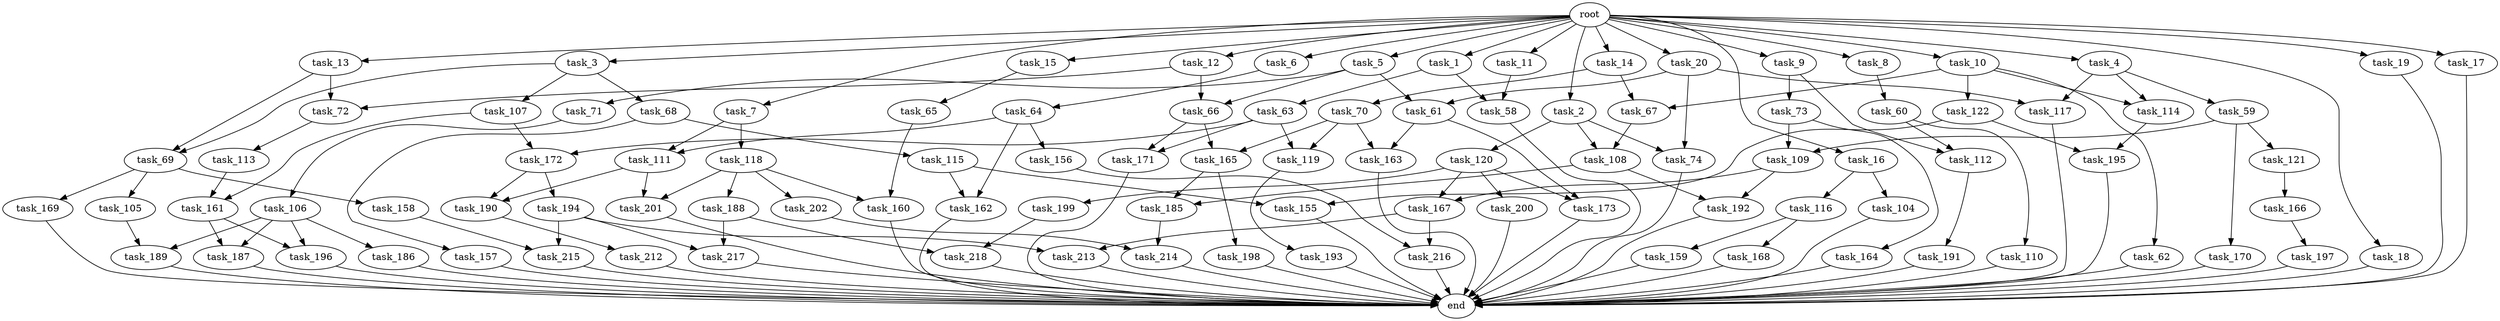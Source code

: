 digraph G {
  task_116 [size="34359738368.000000"];
  task_105 [size="695784701952.000000"];
  task_163 [size="558345748480.000000"];
  task_15 [size="1024.000000"];
  task_212 [size="858993459200.000000"];
  task_169 [size="695784701952.000000"];
  task_161 [size="833223655424.000000"];
  end [size="0.000000"];
  task_7 [size="1024.000000"];
  task_104 [size="34359738368.000000"];
  task_119 [size="687194767360.000000"];
  task_191 [size="309237645312.000000"];
  task_166 [size="309237645312.000000"];
  task_214 [size="111669149696.000000"];
  task_106 [size="214748364800.000000"];
  task_117 [size="996432412672.000000"];
  task_155 [size="687194767360.000000"];
  task_9 [size="1024.000000"];
  task_196 [size="970662608896.000000"];
  task_216 [size="68719476736.000000"];
  task_112 [size="970662608896.000000"];
  task_185 [size="996432412672.000000"];
  task_59 [size="858993459200.000000"];
  task_121 [size="137438953472.000000"];
  task_164 [size="549755813888.000000"];
  task_217 [size="1116691496960.000000"];
  task_73 [size="549755813888.000000"];
  task_172 [size="1245540515840.000000"];
  task_198 [size="858993459200.000000"];
  task_65 [size="34359738368.000000"];
  task_118 [size="858993459200.000000"];
  task_18 [size="1024.000000"];
  task_188 [size="214748364800.000000"];
  task_63 [size="309237645312.000000"];
  task_68 [size="214748364800.000000"];
  task_115 [size="695784701952.000000"];
  task_58 [size="1168231104512.000000"];
  task_160 [size="249108103168.000000"];
  task_190 [size="1554778161152.000000"];
  task_61 [size="171798691840.000000"];
  task_64 [size="34359738368.000000"];
  task_156 [size="549755813888.000000"];
  task_167 [size="292057776128.000000"];
  task_1 [size="1024.000000"];
  task_159 [size="34359738368.000000"];
  task_165 [size="171798691840.000000"];
  task_157 [size="695784701952.000000"];
  task_109 [size="687194767360.000000"];
  task_201 [size="910533066752.000000"];
  task_189 [size="841813590016.000000"];
  task_69 [size="1073741824000.000000"];
  task_171 [size="584115552256.000000"];
  task_162 [size="687194767360.000000"];
  task_20 [size="1024.000000"];
  task_194 [size="858993459200.000000"];
  task_62 [size="549755813888.000000"];
  task_66 [size="171798691840.000000"];
  task_19 [size="1024.000000"];
  task_213 [size="730144440320.000000"];
  task_195 [size="1245540515840.000000"];
  task_173 [size="635655159808.000000"];
  task_192 [size="214748364800.000000"];
  task_11 [size="1024.000000"];
  task_4 [size="1024.000000"];
  task_60 [size="420906795008.000000"];
  task_10 [size="1024.000000"];
  task_193 [size="309237645312.000000"];
  task_158 [size="695784701952.000000"];
  task_70 [size="34359738368.000000"];
  task_71 [size="34359738368.000000"];
  task_67 [size="584115552256.000000"];
  task_14 [size="1024.000000"];
  task_12 [size="1024.000000"];
  task_13 [size="1024.000000"];
  task_108 [size="970662608896.000000"];
  task_3 [size="1024.000000"];
  task_114 [size="1408749273088.000000"];
  task_5 [size="1024.000000"];
  task_113 [size="137438953472.000000"];
  task_6 [size="1024.000000"];
  task_186 [size="420906795008.000000"];
  task_168 [size="34359738368.000000"];
  task_2 [size="1024.000000"];
  task_197 [size="549755813888.000000"];
  task_107 [size="214748364800.000000"];
  task_72 [size="996432412672.000000"];
  task_74 [size="687194767360.000000"];
  task_170 [size="137438953472.000000"];
  task_17 [size="1024.000000"];
  task_202 [size="214748364800.000000"];
  task_120 [size="549755813888.000000"];
  task_200 [size="214748364800.000000"];
  root [size="0.000000"];
  task_8 [size="1024.000000"];
  task_16 [size="1024.000000"];
  task_199 [size="214748364800.000000"];
  task_187 [size="970662608896.000000"];
  task_218 [size="1116691496960.000000"];
  task_215 [size="1005022347264.000000"];
  task_110 [size="420906795008.000000"];
  task_122 [size="549755813888.000000"];
  task_111 [size="1408749273088.000000"];

  task_116 -> task_168 [size="33554432.000000"];
  task_116 -> task_159 [size="33554432.000000"];
  task_105 -> task_189 [size="411041792.000000"];
  task_163 -> end [size="1.000000"];
  task_15 -> task_65 [size="33554432.000000"];
  task_212 -> end [size="1.000000"];
  task_169 -> end [size="1.000000"];
  task_161 -> task_196 [size="536870912.000000"];
  task_161 -> task_187 [size="536870912.000000"];
  task_7 -> task_118 [size="838860800.000000"];
  task_7 -> task_111 [size="838860800.000000"];
  task_104 -> end [size="1.000000"];
  task_119 -> task_193 [size="301989888.000000"];
  task_191 -> end [size="1.000000"];
  task_166 -> task_197 [size="536870912.000000"];
  task_214 -> end [size="1.000000"];
  task_106 -> task_189 [size="411041792.000000"];
  task_106 -> task_196 [size="411041792.000000"];
  task_106 -> task_187 [size="411041792.000000"];
  task_106 -> task_186 [size="411041792.000000"];
  task_117 -> end [size="1.000000"];
  task_155 -> end [size="1.000000"];
  task_9 -> task_112 [size="536870912.000000"];
  task_9 -> task_73 [size="536870912.000000"];
  task_196 -> end [size="1.000000"];
  task_216 -> end [size="1.000000"];
  task_112 -> task_191 [size="301989888.000000"];
  task_185 -> task_214 [size="75497472.000000"];
  task_59 -> task_170 [size="134217728.000000"];
  task_59 -> task_109 [size="134217728.000000"];
  task_59 -> task_121 [size="134217728.000000"];
  task_121 -> task_166 [size="301989888.000000"];
  task_164 -> end [size="1.000000"];
  task_217 -> end [size="1.000000"];
  task_73 -> task_164 [size="536870912.000000"];
  task_73 -> task_109 [size="536870912.000000"];
  task_172 -> task_194 [size="838860800.000000"];
  task_172 -> task_190 [size="838860800.000000"];
  task_198 -> end [size="1.000000"];
  task_65 -> task_160 [size="33554432.000000"];
  task_118 -> task_201 [size="209715200.000000"];
  task_118 -> task_160 [size="209715200.000000"];
  task_118 -> task_202 [size="209715200.000000"];
  task_118 -> task_188 [size="209715200.000000"];
  task_18 -> end [size="1.000000"];
  task_188 -> task_217 [size="411041792.000000"];
  task_188 -> task_218 [size="411041792.000000"];
  task_63 -> task_119 [size="536870912.000000"];
  task_63 -> task_171 [size="536870912.000000"];
  task_63 -> task_172 [size="536870912.000000"];
  task_68 -> task_157 [size="679477248.000000"];
  task_68 -> task_115 [size="679477248.000000"];
  task_115 -> task_162 [size="134217728.000000"];
  task_115 -> task_155 [size="134217728.000000"];
  task_58 -> end [size="1.000000"];
  task_160 -> end [size="1.000000"];
  task_190 -> task_212 [size="838860800.000000"];
  task_61 -> task_163 [size="411041792.000000"];
  task_61 -> task_173 [size="411041792.000000"];
  task_64 -> task_156 [size="536870912.000000"];
  task_64 -> task_162 [size="536870912.000000"];
  task_64 -> task_111 [size="536870912.000000"];
  task_156 -> task_216 [size="33554432.000000"];
  task_167 -> task_213 [size="33554432.000000"];
  task_167 -> task_216 [size="33554432.000000"];
  task_1 -> task_58 [size="301989888.000000"];
  task_1 -> task_63 [size="301989888.000000"];
  task_159 -> end [size="1.000000"];
  task_165 -> task_185 [size="838860800.000000"];
  task_165 -> task_198 [size="838860800.000000"];
  task_157 -> end [size="1.000000"];
  task_109 -> task_167 [size="75497472.000000"];
  task_109 -> task_192 [size="75497472.000000"];
  task_201 -> end [size="1.000000"];
  task_189 -> end [size="1.000000"];
  task_69 -> task_158 [size="679477248.000000"];
  task_69 -> task_169 [size="679477248.000000"];
  task_69 -> task_105 [size="679477248.000000"];
  task_171 -> end [size="1.000000"];
  task_162 -> end [size="1.000000"];
  task_20 -> task_117 [size="134217728.000000"];
  task_20 -> task_61 [size="134217728.000000"];
  task_20 -> task_74 [size="134217728.000000"];
  task_194 -> task_213 [size="679477248.000000"];
  task_194 -> task_215 [size="679477248.000000"];
  task_194 -> task_217 [size="679477248.000000"];
  task_62 -> end [size="1.000000"];
  task_66 -> task_171 [size="33554432.000000"];
  task_66 -> task_165 [size="33554432.000000"];
  task_19 -> end [size="1.000000"];
  task_213 -> end [size="1.000000"];
  task_195 -> end [size="1.000000"];
  task_173 -> end [size="1.000000"];
  task_192 -> end [size="1.000000"];
  task_11 -> task_58 [size="838860800.000000"];
  task_4 -> task_114 [size="838860800.000000"];
  task_4 -> task_117 [size="838860800.000000"];
  task_4 -> task_59 [size="838860800.000000"];
  task_60 -> task_112 [size="411041792.000000"];
  task_60 -> task_110 [size="411041792.000000"];
  task_10 -> task_114 [size="536870912.000000"];
  task_10 -> task_67 [size="536870912.000000"];
  task_10 -> task_122 [size="536870912.000000"];
  task_10 -> task_62 [size="536870912.000000"];
  task_193 -> end [size="1.000000"];
  task_158 -> task_215 [size="301989888.000000"];
  task_70 -> task_119 [size="134217728.000000"];
  task_70 -> task_165 [size="134217728.000000"];
  task_70 -> task_163 [size="134217728.000000"];
  task_71 -> task_106 [size="209715200.000000"];
  task_67 -> task_108 [size="411041792.000000"];
  task_14 -> task_67 [size="33554432.000000"];
  task_14 -> task_70 [size="33554432.000000"];
  task_12 -> task_66 [size="134217728.000000"];
  task_12 -> task_72 [size="134217728.000000"];
  task_13 -> task_72 [size="838860800.000000"];
  task_13 -> task_69 [size="838860800.000000"];
  task_108 -> task_185 [size="134217728.000000"];
  task_108 -> task_192 [size="134217728.000000"];
  task_3 -> task_68 [size="209715200.000000"];
  task_3 -> task_107 [size="209715200.000000"];
  task_3 -> task_69 [size="209715200.000000"];
  task_114 -> task_195 [size="679477248.000000"];
  task_5 -> task_66 [size="33554432.000000"];
  task_5 -> task_61 [size="33554432.000000"];
  task_5 -> task_71 [size="33554432.000000"];
  task_113 -> task_161 [size="134217728.000000"];
  task_6 -> task_64 [size="33554432.000000"];
  task_186 -> end [size="1.000000"];
  task_168 -> end [size="1.000000"];
  task_2 -> task_120 [size="536870912.000000"];
  task_2 -> task_108 [size="536870912.000000"];
  task_2 -> task_74 [size="536870912.000000"];
  task_197 -> end [size="1.000000"];
  task_107 -> task_161 [size="679477248.000000"];
  task_107 -> task_172 [size="679477248.000000"];
  task_72 -> task_113 [size="134217728.000000"];
  task_74 -> end [size="1.000000"];
  task_170 -> end [size="1.000000"];
  task_17 -> end [size="1.000000"];
  task_202 -> task_214 [size="33554432.000000"];
  task_120 -> task_199 [size="209715200.000000"];
  task_120 -> task_173 [size="209715200.000000"];
  task_120 -> task_167 [size="209715200.000000"];
  task_120 -> task_200 [size="209715200.000000"];
  task_200 -> end [size="1.000000"];
  root -> task_13 [size="1.000000"];
  root -> task_17 [size="1.000000"];
  root -> task_3 [size="1.000000"];
  root -> task_4 [size="1.000000"];
  root -> task_20 [size="1.000000"];
  root -> task_15 [size="1.000000"];
  root -> task_10 [size="1.000000"];
  root -> task_6 [size="1.000000"];
  root -> task_11 [size="1.000000"];
  root -> task_9 [size="1.000000"];
  root -> task_16 [size="1.000000"];
  root -> task_8 [size="1.000000"];
  root -> task_18 [size="1.000000"];
  root -> task_1 [size="1.000000"];
  root -> task_5 [size="1.000000"];
  root -> task_19 [size="1.000000"];
  root -> task_2 [size="1.000000"];
  root -> task_14 [size="1.000000"];
  root -> task_7 [size="1.000000"];
  root -> task_12 [size="1.000000"];
  task_8 -> task_60 [size="411041792.000000"];
  task_16 -> task_116 [size="33554432.000000"];
  task_16 -> task_104 [size="33554432.000000"];
  task_199 -> task_218 [size="679477248.000000"];
  task_187 -> end [size="1.000000"];
  task_218 -> end [size="1.000000"];
  task_215 -> end [size="1.000000"];
  task_110 -> end [size="1.000000"];
  task_122 -> task_155 [size="536870912.000000"];
  task_122 -> task_195 [size="536870912.000000"];
  task_111 -> task_201 [size="679477248.000000"];
  task_111 -> task_190 [size="679477248.000000"];
}
